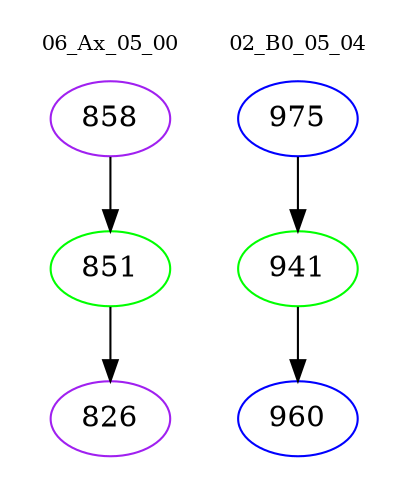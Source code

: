 digraph{
subgraph cluster_0 {
color = white
label = "06_Ax_05_00";
fontsize=10;
T0_858 [label="858", color="purple"]
T0_858 -> T0_851 [color="black"]
T0_851 [label="851", color="green"]
T0_851 -> T0_826 [color="black"]
T0_826 [label="826", color="purple"]
}
subgraph cluster_1 {
color = white
label = "02_B0_05_04";
fontsize=10;
T1_975 [label="975", color="blue"]
T1_975 -> T1_941 [color="black"]
T1_941 [label="941", color="green"]
T1_941 -> T1_960 [color="black"]
T1_960 [label="960", color="blue"]
}
}
